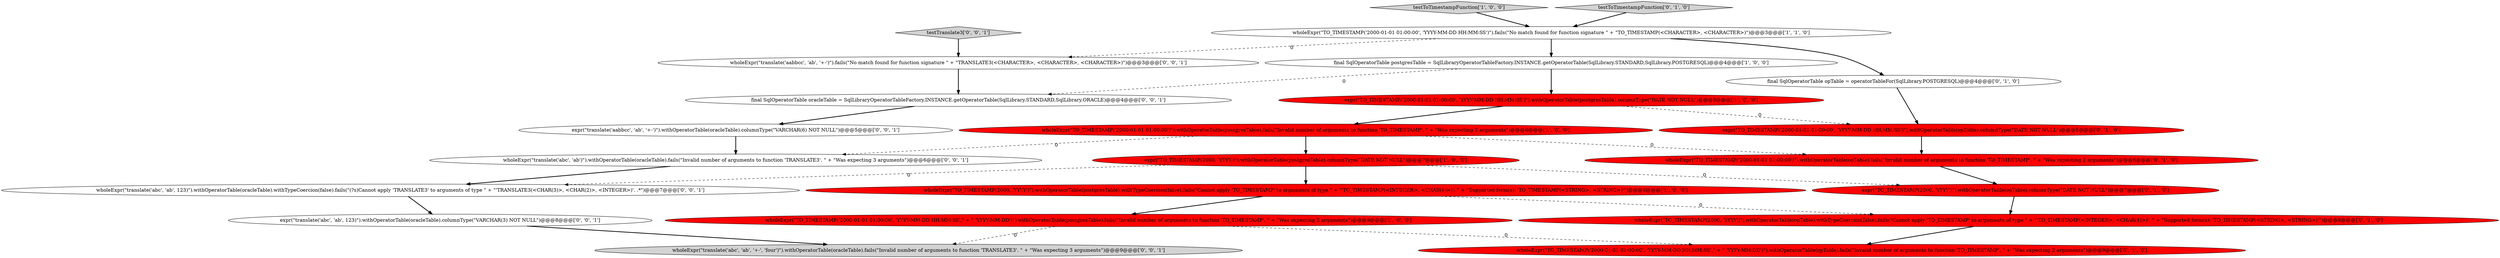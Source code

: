 digraph {
13 [style = filled, label = "wholeExpr(\"TO_TIMESTAMP('2000-01-01 01:00:00', 'YYYY-MM-DD HH:MM:SS',\" + \" 'YYYY-MM-DD')\").withOperatorTable(opTable).fails(\"Invalid number of arguments to function 'TO_TIMESTAMP'. \" + \"Was expecting 2 arguments\")@@@9@@@['0', '1', '0']", fillcolor = red, shape = ellipse image = "AAA1AAABBB2BBB"];
15 [style = filled, label = "wholeExpr(\"translate('abc', 'ab')\").withOperatorTable(oracleTable).fails(\"Invalid number of arguments to function 'TRANSLATE3'. \" + \"Was expecting 3 arguments\")@@@6@@@['0', '0', '1']", fillcolor = white, shape = ellipse image = "AAA0AAABBB3BBB"];
0 [style = filled, label = "wholeExpr(\"TO_TIMESTAMP(2000, 'YYYY')\").withOperatorTable(postgresTable).withTypeCoercion(false).fails(\"Cannot apply 'TO_TIMESTAMP' to arguments of type \" + \"'TO_TIMESTAMP\(<INTEGER>, <CHAR\(4\)>\)'\. \" + \"Supported form\(s\): 'TO_TIMESTAMP\(<STRING>, <STRING>\)'\")@@@8@@@['1', '0', '0']", fillcolor = red, shape = ellipse image = "AAA1AAABBB1BBB"];
17 [style = filled, label = "testTranslate3['0', '0', '1']", fillcolor = lightgray, shape = diamond image = "AAA0AAABBB3BBB"];
12 [style = filled, label = "expr(\"TO_TIMESTAMP(2000, 'YYYY')\").withOperatorTable(opTable).columnType(\"DATE NOT NULL\")@@@7@@@['0', '1', '0']", fillcolor = red, shape = ellipse image = "AAA1AAABBB2BBB"];
4 [style = filled, label = "expr(\"TO_TIMESTAMP(2000, 'YYYY')\").withOperatorTable(postgresTable).columnType(\"DATE NOT NULL\")@@@7@@@['1', '0', '0']", fillcolor = red, shape = ellipse image = "AAA1AAABBB1BBB"];
5 [style = filled, label = "testToTimestampFunction['1', '0', '0']", fillcolor = lightgray, shape = diamond image = "AAA0AAABBB1BBB"];
6 [style = filled, label = "wholeExpr(\"TO_TIMESTAMP('2000-01-01 01:00:00')\").withOperatorTable(postgresTable).fails(\"Invalid number of arguments to function 'TO_TIMESTAMP'. \" + \"Was expecting 2 arguments\")@@@6@@@['1', '0', '0']", fillcolor = red, shape = ellipse image = "AAA1AAABBB1BBB"];
8 [style = filled, label = "final SqlOperatorTable opTable = operatorTableFor(SqlLibrary.POSTGRESQL)@@@4@@@['0', '1', '0']", fillcolor = white, shape = ellipse image = "AAA0AAABBB2BBB"];
16 [style = filled, label = "expr(\"translate('aabbcc', 'ab', '+-')\").withOperatorTable(oracleTable).columnType(\"VARCHAR(6) NOT NULL\")@@@5@@@['0', '0', '1']", fillcolor = white, shape = ellipse image = "AAA0AAABBB3BBB"];
19 [style = filled, label = "wholeExpr(\"translate('abc', 'ab', 123)\").withOperatorTable(oracleTable).withTypeCoercion(false).fails(\"(?s)Cannot apply 'TRANSLATE3' to arguments of type \" + \"'TRANSLATE3\(<CHAR\(3\)>, <CHAR\(2\)>, <INTEGER>\)'\. .*\")@@@7@@@['0', '0', '1']", fillcolor = white, shape = ellipse image = "AAA0AAABBB3BBB"];
2 [style = filled, label = "wholeExpr(\"TO_TIMESTAMP('2000-01-01 01:00:00', 'YYYY-MM-DD HH:MM:SS',\" + \" 'YYYY-MM-DD')\").withOperatorTable(postgresTable).fails(\"Invalid number of arguments to function 'TO_TIMESTAMP'. \" + \"Was expecting 2 arguments\")@@@9@@@['1', '0', '0']", fillcolor = red, shape = ellipse image = "AAA1AAABBB1BBB"];
14 [style = filled, label = "expr(\"TO_TIMESTAMP('2000-01-01 01:00:00', 'YYYY-MM-DD HH:MM:SS')\").withOperatorTable(opTable).columnType(\"DATE NOT NULL\")@@@5@@@['0', '1', '0']", fillcolor = red, shape = ellipse image = "AAA1AAABBB2BBB"];
20 [style = filled, label = "expr(\"translate('abc', 'ab', 123)\").withOperatorTable(oracleTable).columnType(\"VARCHAR(3) NOT NULL\")@@@8@@@['0', '0', '1']", fillcolor = white, shape = ellipse image = "AAA0AAABBB3BBB"];
18 [style = filled, label = "wholeExpr(\"translate('aabbcc', 'ab', '+-')\").fails(\"No match found for function signature \" + \"TRANSLATE3\(<CHARACTER>, <CHARACTER>, <CHARACTER>\)\")@@@3@@@['0', '0', '1']", fillcolor = white, shape = ellipse image = "AAA0AAABBB3BBB"];
1 [style = filled, label = "final SqlOperatorTable postgresTable = SqlLibraryOperatorTableFactory.INSTANCE.getOperatorTable(SqlLibrary.STANDARD,SqlLibrary.POSTGRESQL)@@@4@@@['1', '0', '0']", fillcolor = white, shape = ellipse image = "AAA0AAABBB1BBB"];
21 [style = filled, label = "final SqlOperatorTable oracleTable = SqlLibraryOperatorTableFactory.INSTANCE.getOperatorTable(SqlLibrary.STANDARD,SqlLibrary.ORACLE)@@@4@@@['0', '0', '1']", fillcolor = white, shape = ellipse image = "AAA0AAABBB3BBB"];
22 [style = filled, label = "wholeExpr(\"translate('abc', 'ab', '+-', 'four')\").withOperatorTable(oracleTable).fails(\"Invalid number of arguments to function 'TRANSLATE3'. \" + \"Was expecting 3 arguments\")@@@9@@@['0', '0', '1']", fillcolor = lightgray, shape = ellipse image = "AAA0AAABBB3BBB"];
9 [style = filled, label = "wholeExpr(\"TO_TIMESTAMP(2000, 'YYYY')\").withOperatorTable(opTable).withTypeCoercion(false).fails(\"Cannot apply 'TO_TIMESTAMP' to arguments of type \" + \"'TO_TIMESTAMP\(<INTEGER>, <CHAR\(4\)>\)'\. \" + \"Supported form\(s\): 'TO_TIMESTAMP\(<STRING>, <STRING>\)'\")@@@8@@@['0', '1', '0']", fillcolor = red, shape = ellipse image = "AAA1AAABBB2BBB"];
7 [style = filled, label = "wholeExpr(\"TO_TIMESTAMP('2000-01-01 01:00:00', 'YYYY-MM-DD HH:MM:SS')\").fails(\"No match found for function signature \" + \"TO_TIMESTAMP\(<CHARACTER>, <CHARACTER>\)\")@@@3@@@['1', '1', '0']", fillcolor = white, shape = ellipse image = "AAA0AAABBB1BBB"];
10 [style = filled, label = "testToTimestampFunction['0', '1', '0']", fillcolor = lightgray, shape = diamond image = "AAA0AAABBB2BBB"];
11 [style = filled, label = "wholeExpr(\"TO_TIMESTAMP('2000-01-01 01:00:00')\").withOperatorTable(opTable).fails(\"Invalid number of arguments to function 'TO_TIMESTAMP'. \" + \"Was expecting 2 arguments\")@@@6@@@['0', '1', '0']", fillcolor = red, shape = ellipse image = "AAA1AAABBB2BBB"];
3 [style = filled, label = "expr(\"TO_TIMESTAMP('2000-01-01 01:00:00', 'YYYY-MM-DD HH:MM:SS')\").withOperatorTable(postgresTable).columnType(\"DATE NOT NULL\")@@@5@@@['1', '0', '0']", fillcolor = red, shape = ellipse image = "AAA1AAABBB1BBB"];
16->15 [style = bold, label=""];
7->1 [style = bold, label=""];
7->18 [style = dashed, label="0"];
19->20 [style = bold, label=""];
0->2 [style = bold, label=""];
6->11 [style = dashed, label="0"];
1->3 [style = bold, label=""];
8->14 [style = bold, label=""];
3->6 [style = bold, label=""];
11->12 [style = bold, label=""];
1->21 [style = dashed, label="0"];
15->19 [style = bold, label=""];
7->8 [style = bold, label=""];
12->9 [style = bold, label=""];
10->7 [style = bold, label=""];
4->0 [style = bold, label=""];
20->22 [style = bold, label=""];
4->12 [style = dashed, label="0"];
6->4 [style = bold, label=""];
6->15 [style = dashed, label="0"];
2->13 [style = dashed, label="0"];
21->16 [style = bold, label=""];
5->7 [style = bold, label=""];
4->19 [style = dashed, label="0"];
18->21 [style = bold, label=""];
0->9 [style = dashed, label="0"];
3->14 [style = dashed, label="0"];
2->22 [style = dashed, label="0"];
14->11 [style = bold, label=""];
17->18 [style = bold, label=""];
9->13 [style = bold, label=""];
}
